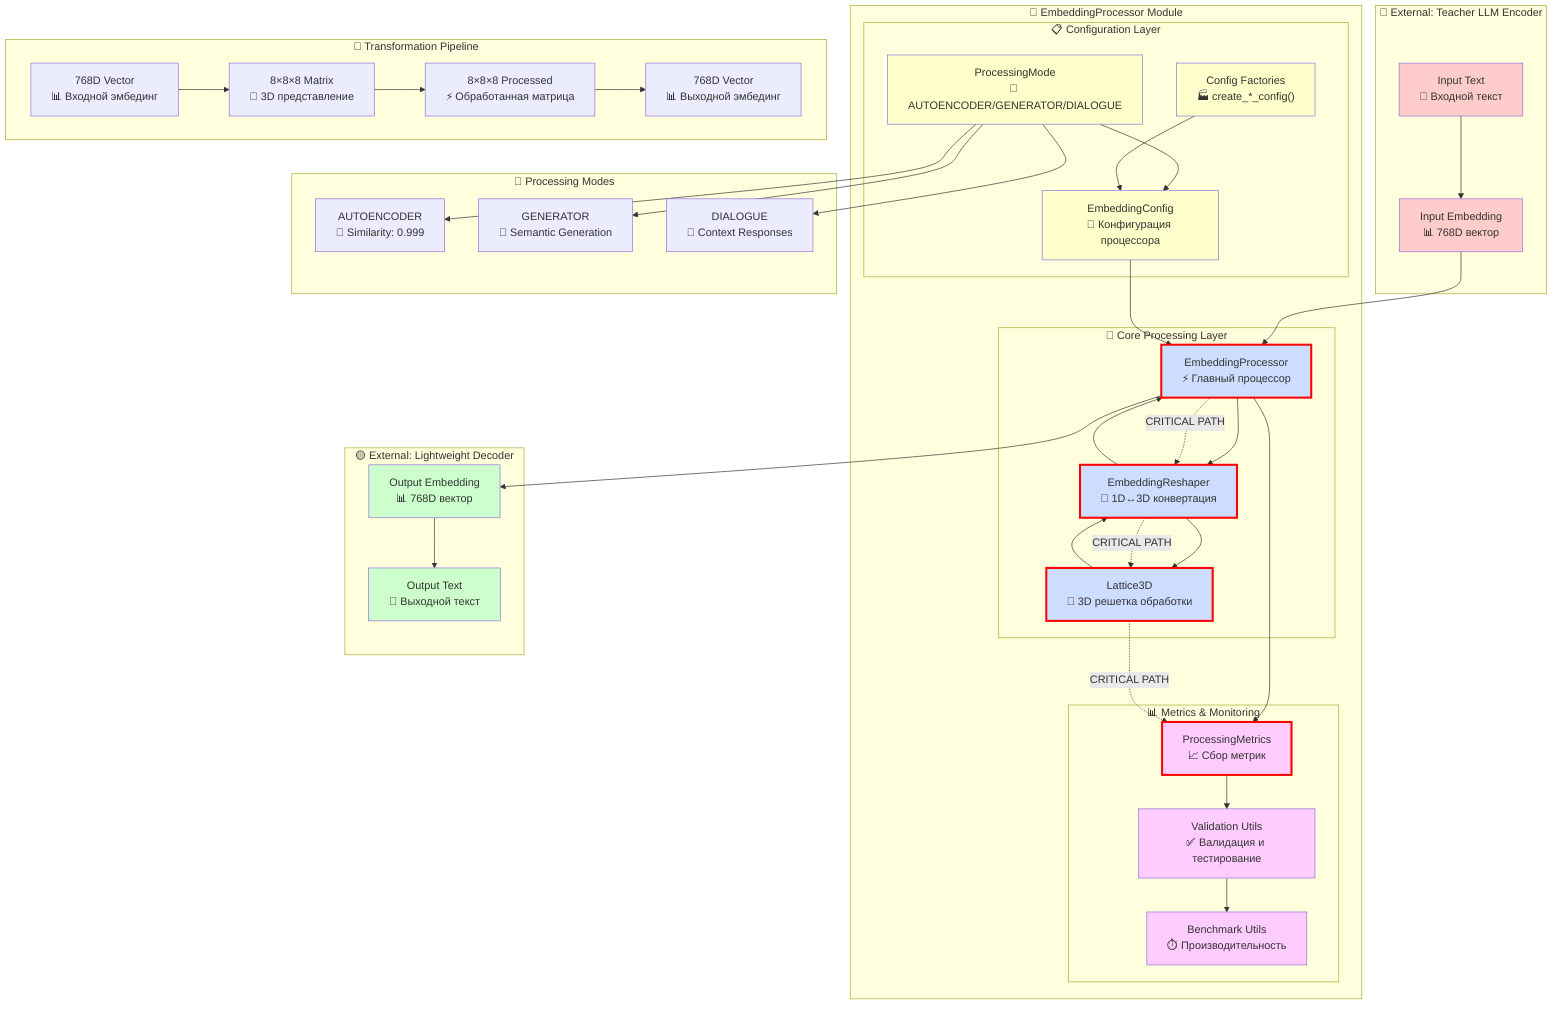graph TB
    subgraph "🔵 EmbeddingProcessor Module"
        subgraph "📋 Configuration Layer"
            CONFIG["EmbeddingConfig<br/>📝 Конфигурация процессора"]
            MODE["ProcessingMode<br/>🎯 AUTOENCODER/GENERATOR/DIALOGUE"]
            FACTORY["Config Factories<br/>🏭 create_*_config()"]
        end
        
        subgraph "🧠 Core Processing Layer"
            PROCESSOR["EmbeddingProcessor<br/>⚡ Главный процессор"]
            RESHAPER["EmbeddingReshaper<br/>🔄 1D↔3D конвертация"]
            LATTICE["Lattice3D<br/>🎲 3D решетка обработки"]
        end
        
        subgraph "📊 Metrics & Monitoring"
            METRICS["ProcessingMetrics<br/>📈 Сбор метрик"]
            UTILS["Validation Utils<br/>✅ Валидация и тестирование"]
            BENCHMARK["Benchmark Utils<br/>⏱️ Производительность"]
        end
    end
    
    subgraph "🔴 External: Teacher LLM Encoder"
        INPUT_TEXT["Input Text<br/>💬 Входной текст"]
        INPUT_EMB["Input Embedding<br/>📊 768D вектор"]
    end
    
    subgraph "🟡 External: Lightweight Decoder"
        OUTPUT_EMB["Output Embedding<br/>📊 768D вектор"]
        OUTPUT_TEXT["Output Text<br/>💬 Выходной текст"]
    end
    
    %% Основной поток данных
    INPUT_TEXT --> INPUT_EMB
    INPUT_EMB --> PROCESSOR
    PROCESSOR --> OUTPUT_EMB
    OUTPUT_EMB --> OUTPUT_TEXT
    
    %% Внутренняя обработка
    PROCESSOR --> RESHAPER
    RESHAPER --> LATTICE
    LATTICE --> RESHAPER
    RESHAPER --> PROCESSOR
    
    %% Конфигурация
    CONFIG --> PROCESSOR
    MODE --> CONFIG
    FACTORY --> CONFIG
    
    %% Метрики
    PROCESSOR --> METRICS
    METRICS --> UTILS
    UTILS --> BENCHMARK
    
    %% Детальный поток 1D→3D→1D
    subgraph "🔄 Transformation Pipeline"
        EMB_1D["768D Vector<br/>📊 Входной эмбединг"]
        MATRIX_3D["8×8×8 Matrix<br/>🎲 3D представление"]
        PROCESSED_3D["8×8×8 Processed<br/>⚡ Обработанная матрица"]
        EMB_OUT["768D Vector<br/>📊 Выходной эмбединг"]
    end
    
    EMB_1D --> MATRIX_3D
    MATRIX_3D --> PROCESSED_3D
    PROCESSED_3D --> EMB_OUT
    
    %% Три режима обработки
    subgraph "🎯 Processing Modes"
        AUTO["AUTOENCODER<br/>🔄 Similarity: 0.999"]
        GEN["GENERATOR<br/>🎲 Semantic Generation"]
        DIAL["DIALOGUE<br/>💬 Context Responses"]
    end
    
    MODE --> AUTO
    MODE --> GEN
    MODE --> DIAL
    
    %% Критические пути
    PROCESSOR -.->|"CRITICAL PATH"| RESHAPER
    RESHAPER -.->|"CRITICAL PATH"| LATTICE
    LATTICE -.->|"CRITICAL PATH"| METRICS
    
    %% Стили
    classDef inputNode fill:#ffcccc
    classDef coreNode fill:#ccddff
    classDef outputNode fill:#ccffcc
    classDef configNode fill:#ffffcc
    classDef metricsNode fill:#ffccff
    classDef criticalPath stroke:#ff0000,stroke-width:3px
    
    class INPUT_TEXT,INPUT_EMB inputNode
    class PROCESSOR,RESHAPER,LATTICE coreNode
    class OUTPUT_EMB,OUTPUT_TEXT outputNode
    class CONFIG,MODE,FACTORY configNode
    class METRICS,UTILS,BENCHMARK metricsNode
    class PROCESSOR,RESHAPER,LATTICE,METRICS criticalPath